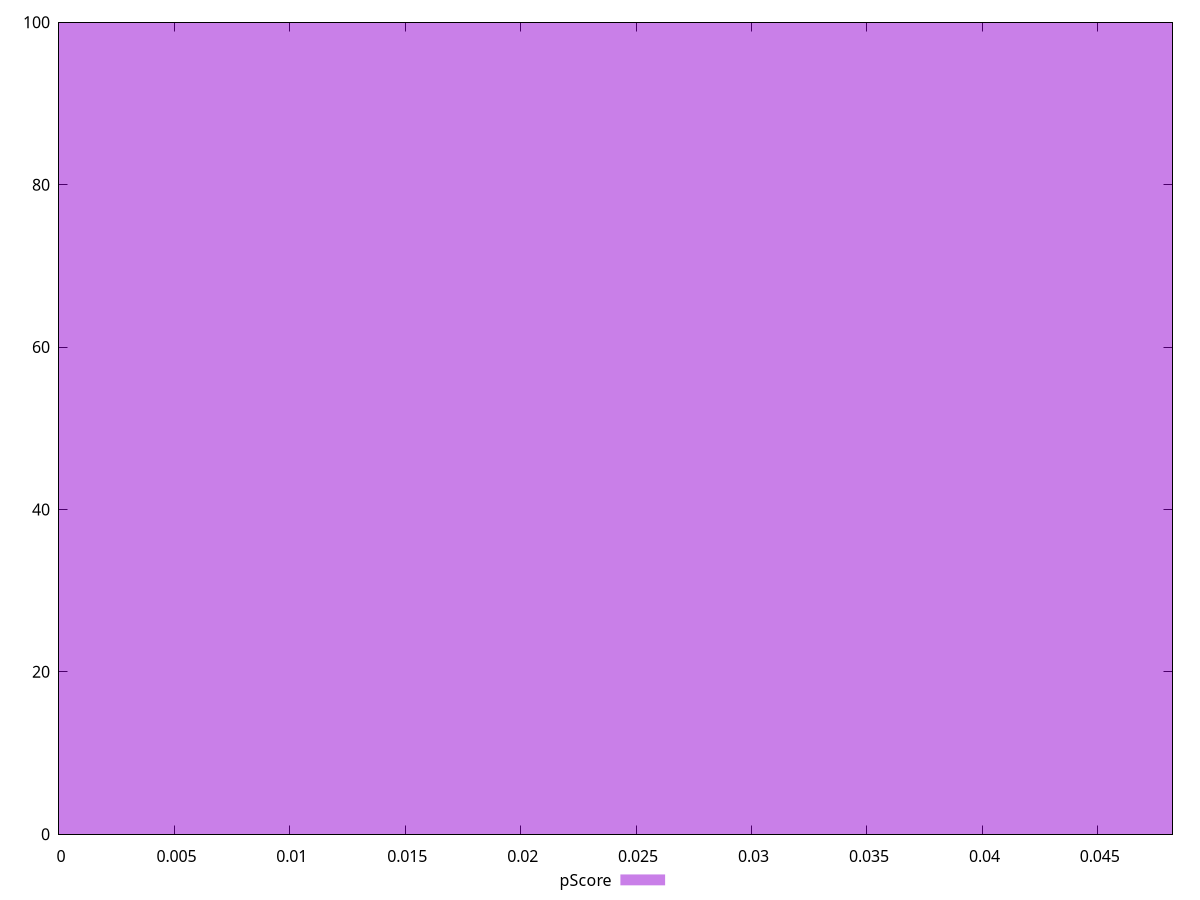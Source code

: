 reset

$pScore <<EOF
0 100
EOF

set key outside below
set boxwidth 0.1
set xrange [0:0.04823529411764704]
set yrange [0:100]
set trange [0:100]
set style fill transparent solid 0.5 noborder
set terminal svg size 640, 490 enhanced background rgb 'white'
set output "report_00019_2021-02-10T18-14-37.922Z//unused-javascript/samples/pages/pScore/histogram.svg"

plot $pScore title "pScore" with boxes

reset

